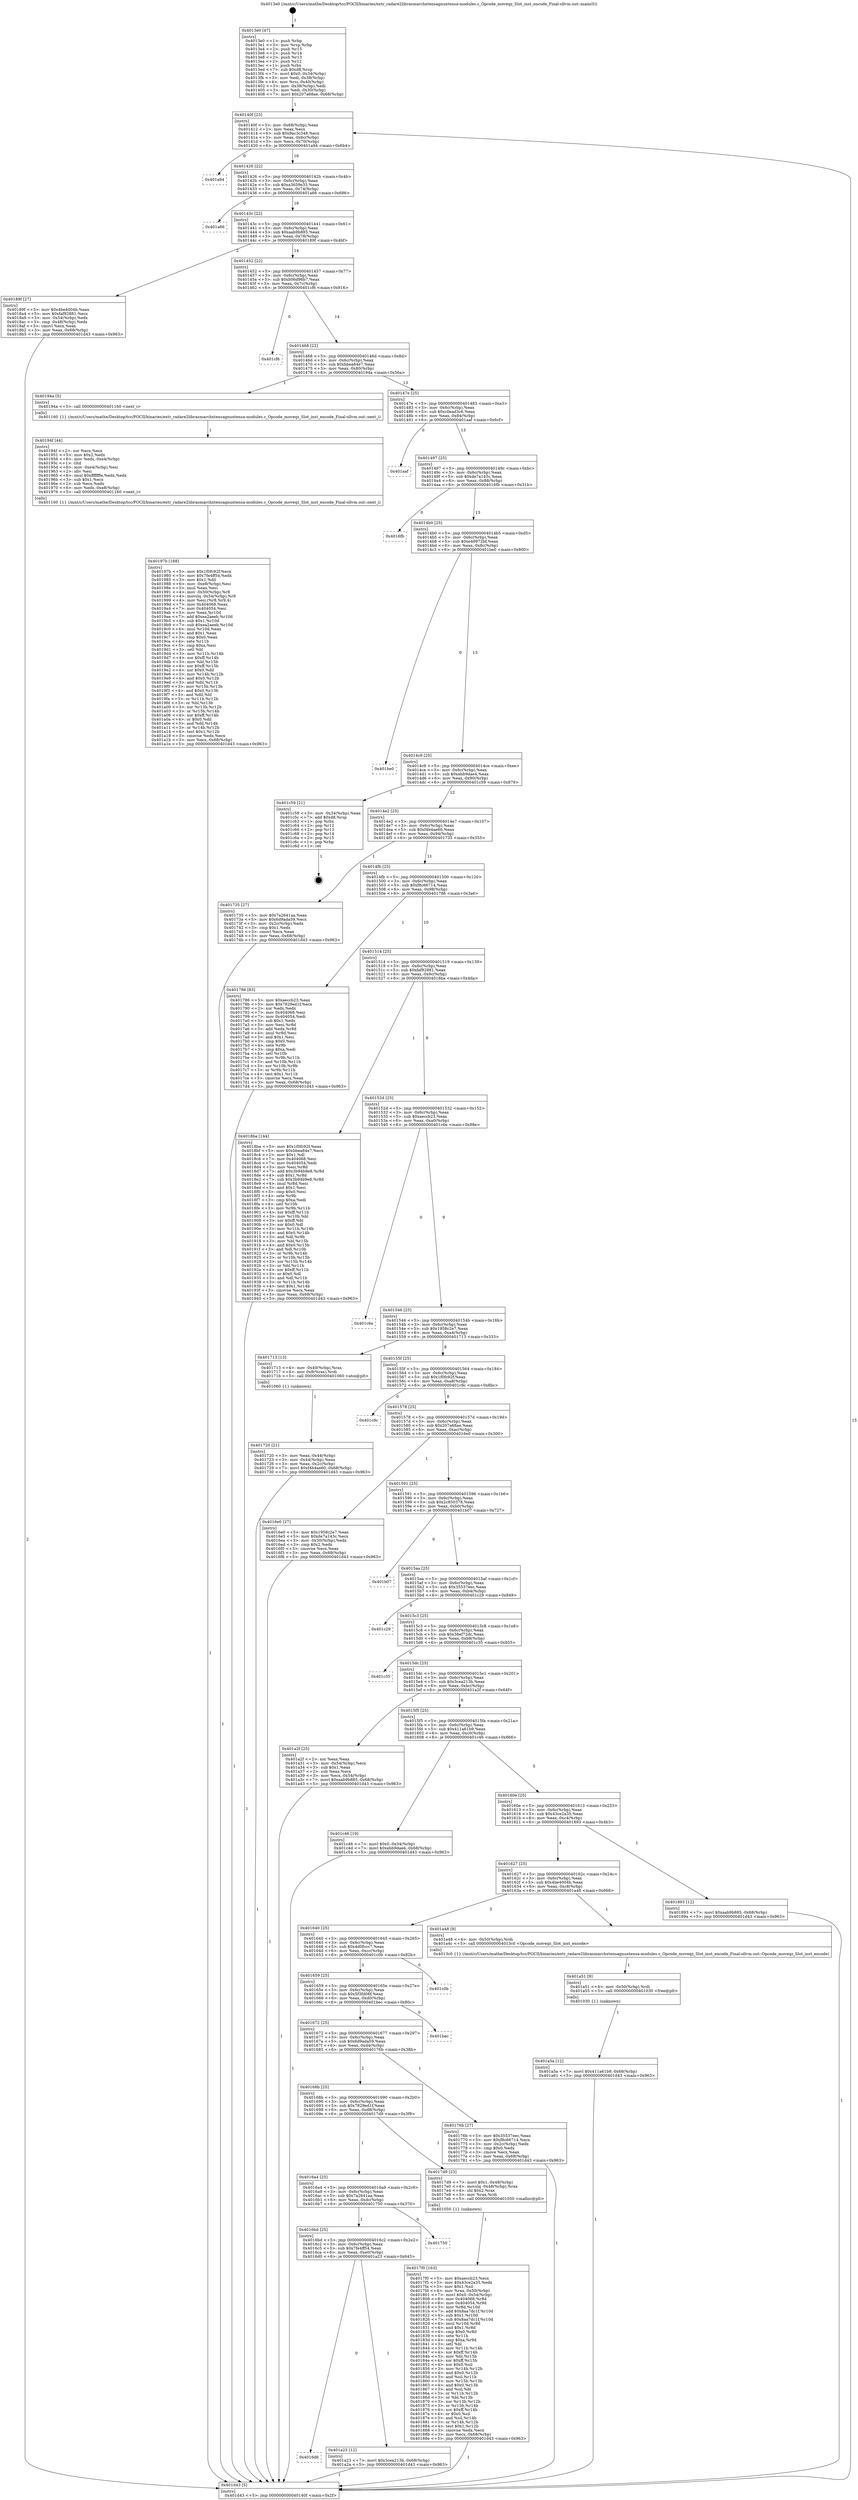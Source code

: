 digraph "0x4013e0" {
  label = "0x4013e0 (/mnt/c/Users/mathe/Desktop/tcc/POCII/binaries/extr_radare2librasmarchxtensagnuxtensa-modules.c_Opcode_moveqz_Slot_inst_encode_Final-ollvm.out::main(0))"
  labelloc = "t"
  node[shape=record]

  Entry [label="",width=0.3,height=0.3,shape=circle,fillcolor=black,style=filled]
  "0x40140f" [label="{
     0x40140f [23]\l
     | [instrs]\l
     &nbsp;&nbsp;0x40140f \<+3\>: mov -0x68(%rbp),%eax\l
     &nbsp;&nbsp;0x401412 \<+2\>: mov %eax,%ecx\l
     &nbsp;&nbsp;0x401414 \<+6\>: sub $0x9ac3c348,%ecx\l
     &nbsp;&nbsp;0x40141a \<+3\>: mov %eax,-0x6c(%rbp)\l
     &nbsp;&nbsp;0x40141d \<+3\>: mov %ecx,-0x70(%rbp)\l
     &nbsp;&nbsp;0x401420 \<+6\>: je 0000000000401a94 \<main+0x6b4\>\l
  }"]
  "0x401a94" [label="{
     0x401a94\l
  }", style=dashed]
  "0x401426" [label="{
     0x401426 [22]\l
     | [instrs]\l
     &nbsp;&nbsp;0x401426 \<+5\>: jmp 000000000040142b \<main+0x4b\>\l
     &nbsp;&nbsp;0x40142b \<+3\>: mov -0x6c(%rbp),%eax\l
     &nbsp;&nbsp;0x40142e \<+5\>: sub $0xa3659e33,%eax\l
     &nbsp;&nbsp;0x401433 \<+3\>: mov %eax,-0x74(%rbp)\l
     &nbsp;&nbsp;0x401436 \<+6\>: je 0000000000401a66 \<main+0x686\>\l
  }"]
  Exit [label="",width=0.3,height=0.3,shape=circle,fillcolor=black,style=filled,peripheries=2]
  "0x401a66" [label="{
     0x401a66\l
  }", style=dashed]
  "0x40143c" [label="{
     0x40143c [22]\l
     | [instrs]\l
     &nbsp;&nbsp;0x40143c \<+5\>: jmp 0000000000401441 \<main+0x61\>\l
     &nbsp;&nbsp;0x401441 \<+3\>: mov -0x6c(%rbp),%eax\l
     &nbsp;&nbsp;0x401444 \<+5\>: sub $0xaab9b885,%eax\l
     &nbsp;&nbsp;0x401449 \<+3\>: mov %eax,-0x78(%rbp)\l
     &nbsp;&nbsp;0x40144c \<+6\>: je 000000000040189f \<main+0x4bf\>\l
  }"]
  "0x401a5a" [label="{
     0x401a5a [12]\l
     | [instrs]\l
     &nbsp;&nbsp;0x401a5a \<+7\>: movl $0x411a61b9,-0x68(%rbp)\l
     &nbsp;&nbsp;0x401a61 \<+5\>: jmp 0000000000401d43 \<main+0x963\>\l
  }"]
  "0x40189f" [label="{
     0x40189f [27]\l
     | [instrs]\l
     &nbsp;&nbsp;0x40189f \<+5\>: mov $0x4be4004b,%eax\l
     &nbsp;&nbsp;0x4018a4 \<+5\>: mov $0xfaf92881,%ecx\l
     &nbsp;&nbsp;0x4018a9 \<+3\>: mov -0x54(%rbp),%edx\l
     &nbsp;&nbsp;0x4018ac \<+3\>: cmp -0x48(%rbp),%edx\l
     &nbsp;&nbsp;0x4018af \<+3\>: cmovl %ecx,%eax\l
     &nbsp;&nbsp;0x4018b2 \<+3\>: mov %eax,-0x68(%rbp)\l
     &nbsp;&nbsp;0x4018b5 \<+5\>: jmp 0000000000401d43 \<main+0x963\>\l
  }"]
  "0x401452" [label="{
     0x401452 [22]\l
     | [instrs]\l
     &nbsp;&nbsp;0x401452 \<+5\>: jmp 0000000000401457 \<main+0x77\>\l
     &nbsp;&nbsp;0x401457 \<+3\>: mov -0x6c(%rbp),%eax\l
     &nbsp;&nbsp;0x40145a \<+5\>: sub $0xb06d96b7,%eax\l
     &nbsp;&nbsp;0x40145f \<+3\>: mov %eax,-0x7c(%rbp)\l
     &nbsp;&nbsp;0x401462 \<+6\>: je 0000000000401cf6 \<main+0x916\>\l
  }"]
  "0x401a51" [label="{
     0x401a51 [9]\l
     | [instrs]\l
     &nbsp;&nbsp;0x401a51 \<+4\>: mov -0x50(%rbp),%rdi\l
     &nbsp;&nbsp;0x401a55 \<+5\>: call 0000000000401030 \<free@plt\>\l
     | [calls]\l
     &nbsp;&nbsp;0x401030 \{1\} (unknown)\l
  }"]
  "0x401cf6" [label="{
     0x401cf6\l
  }", style=dashed]
  "0x401468" [label="{
     0x401468 [22]\l
     | [instrs]\l
     &nbsp;&nbsp;0x401468 \<+5\>: jmp 000000000040146d \<main+0x8d\>\l
     &nbsp;&nbsp;0x40146d \<+3\>: mov -0x6c(%rbp),%eax\l
     &nbsp;&nbsp;0x401470 \<+5\>: sub $0xbbea84e7,%eax\l
     &nbsp;&nbsp;0x401475 \<+3\>: mov %eax,-0x80(%rbp)\l
     &nbsp;&nbsp;0x401478 \<+6\>: je 000000000040194a \<main+0x56a\>\l
  }"]
  "0x4016d6" [label="{
     0x4016d6\l
  }", style=dashed]
  "0x40194a" [label="{
     0x40194a [5]\l
     | [instrs]\l
     &nbsp;&nbsp;0x40194a \<+5\>: call 0000000000401160 \<next_i\>\l
     | [calls]\l
     &nbsp;&nbsp;0x401160 \{1\} (/mnt/c/Users/mathe/Desktop/tcc/POCII/binaries/extr_radare2librasmarchxtensagnuxtensa-modules.c_Opcode_moveqz_Slot_inst_encode_Final-ollvm.out::next_i)\l
  }"]
  "0x40147e" [label="{
     0x40147e [25]\l
     | [instrs]\l
     &nbsp;&nbsp;0x40147e \<+5\>: jmp 0000000000401483 \<main+0xa3\>\l
     &nbsp;&nbsp;0x401483 \<+3\>: mov -0x6c(%rbp),%eax\l
     &nbsp;&nbsp;0x401486 \<+5\>: sub $0xc0ead3c6,%eax\l
     &nbsp;&nbsp;0x40148b \<+6\>: mov %eax,-0x84(%rbp)\l
     &nbsp;&nbsp;0x401491 \<+6\>: je 0000000000401aaf \<main+0x6cf\>\l
  }"]
  "0x401a23" [label="{
     0x401a23 [12]\l
     | [instrs]\l
     &nbsp;&nbsp;0x401a23 \<+7\>: movl $0x3cea213b,-0x68(%rbp)\l
     &nbsp;&nbsp;0x401a2a \<+5\>: jmp 0000000000401d43 \<main+0x963\>\l
  }"]
  "0x401aaf" [label="{
     0x401aaf\l
  }", style=dashed]
  "0x401497" [label="{
     0x401497 [25]\l
     | [instrs]\l
     &nbsp;&nbsp;0x401497 \<+5\>: jmp 000000000040149c \<main+0xbc\>\l
     &nbsp;&nbsp;0x40149c \<+3\>: mov -0x6c(%rbp),%eax\l
     &nbsp;&nbsp;0x40149f \<+5\>: sub $0xde7a143c,%eax\l
     &nbsp;&nbsp;0x4014a4 \<+6\>: mov %eax,-0x88(%rbp)\l
     &nbsp;&nbsp;0x4014aa \<+6\>: je 00000000004016fb \<main+0x31b\>\l
  }"]
  "0x4016bd" [label="{
     0x4016bd [25]\l
     | [instrs]\l
     &nbsp;&nbsp;0x4016bd \<+5\>: jmp 00000000004016c2 \<main+0x2e2\>\l
     &nbsp;&nbsp;0x4016c2 \<+3\>: mov -0x6c(%rbp),%eax\l
     &nbsp;&nbsp;0x4016c5 \<+5\>: sub $0x7fe4ff54,%eax\l
     &nbsp;&nbsp;0x4016ca \<+6\>: mov %eax,-0xe0(%rbp)\l
     &nbsp;&nbsp;0x4016d0 \<+6\>: je 0000000000401a23 \<main+0x643\>\l
  }"]
  "0x4016fb" [label="{
     0x4016fb\l
  }", style=dashed]
  "0x4014b0" [label="{
     0x4014b0 [25]\l
     | [instrs]\l
     &nbsp;&nbsp;0x4014b0 \<+5\>: jmp 00000000004014b5 \<main+0xd5\>\l
     &nbsp;&nbsp;0x4014b5 \<+3\>: mov -0x6c(%rbp),%eax\l
     &nbsp;&nbsp;0x4014b8 \<+5\>: sub $0xe46972bf,%eax\l
     &nbsp;&nbsp;0x4014bd \<+6\>: mov %eax,-0x8c(%rbp)\l
     &nbsp;&nbsp;0x4014c3 \<+6\>: je 0000000000401be0 \<main+0x800\>\l
  }"]
  "0x401750" [label="{
     0x401750\l
  }", style=dashed]
  "0x401be0" [label="{
     0x401be0\l
  }", style=dashed]
  "0x4014c9" [label="{
     0x4014c9 [25]\l
     | [instrs]\l
     &nbsp;&nbsp;0x4014c9 \<+5\>: jmp 00000000004014ce \<main+0xee\>\l
     &nbsp;&nbsp;0x4014ce \<+3\>: mov -0x6c(%rbp),%eax\l
     &nbsp;&nbsp;0x4014d1 \<+5\>: sub $0xebb9dae4,%eax\l
     &nbsp;&nbsp;0x4014d6 \<+6\>: mov %eax,-0x90(%rbp)\l
     &nbsp;&nbsp;0x4014dc \<+6\>: je 0000000000401c59 \<main+0x879\>\l
  }"]
  "0x40197b" [label="{
     0x40197b [168]\l
     | [instrs]\l
     &nbsp;&nbsp;0x40197b \<+5\>: mov $0x1f0fc92f,%ecx\l
     &nbsp;&nbsp;0x401980 \<+5\>: mov $0x7fe4ff54,%edx\l
     &nbsp;&nbsp;0x401985 \<+3\>: mov $0x1,%dil\l
     &nbsp;&nbsp;0x401988 \<+6\>: mov -0xe8(%rbp),%esi\l
     &nbsp;&nbsp;0x40198e \<+3\>: imul %eax,%esi\l
     &nbsp;&nbsp;0x401991 \<+4\>: mov -0x50(%rbp),%r8\l
     &nbsp;&nbsp;0x401995 \<+4\>: movslq -0x54(%rbp),%r9\l
     &nbsp;&nbsp;0x401999 \<+4\>: mov %esi,(%r8,%r9,4)\l
     &nbsp;&nbsp;0x40199d \<+7\>: mov 0x404068,%eax\l
     &nbsp;&nbsp;0x4019a4 \<+7\>: mov 0x404054,%esi\l
     &nbsp;&nbsp;0x4019ab \<+3\>: mov %eax,%r10d\l
     &nbsp;&nbsp;0x4019ae \<+7\>: add $0xea2aeeb,%r10d\l
     &nbsp;&nbsp;0x4019b5 \<+4\>: sub $0x1,%r10d\l
     &nbsp;&nbsp;0x4019b9 \<+7\>: sub $0xea2aeeb,%r10d\l
     &nbsp;&nbsp;0x4019c0 \<+4\>: imul %r10d,%eax\l
     &nbsp;&nbsp;0x4019c4 \<+3\>: and $0x1,%eax\l
     &nbsp;&nbsp;0x4019c7 \<+3\>: cmp $0x0,%eax\l
     &nbsp;&nbsp;0x4019ca \<+4\>: sete %r11b\l
     &nbsp;&nbsp;0x4019ce \<+3\>: cmp $0xa,%esi\l
     &nbsp;&nbsp;0x4019d1 \<+3\>: setl %bl\l
     &nbsp;&nbsp;0x4019d4 \<+3\>: mov %r11b,%r14b\l
     &nbsp;&nbsp;0x4019d7 \<+4\>: xor $0xff,%r14b\l
     &nbsp;&nbsp;0x4019db \<+3\>: mov %bl,%r15b\l
     &nbsp;&nbsp;0x4019de \<+4\>: xor $0xff,%r15b\l
     &nbsp;&nbsp;0x4019e2 \<+4\>: xor $0x0,%dil\l
     &nbsp;&nbsp;0x4019e6 \<+3\>: mov %r14b,%r12b\l
     &nbsp;&nbsp;0x4019e9 \<+4\>: and $0x0,%r12b\l
     &nbsp;&nbsp;0x4019ed \<+3\>: and %dil,%r11b\l
     &nbsp;&nbsp;0x4019f0 \<+3\>: mov %r15b,%r13b\l
     &nbsp;&nbsp;0x4019f3 \<+4\>: and $0x0,%r13b\l
     &nbsp;&nbsp;0x4019f7 \<+3\>: and %dil,%bl\l
     &nbsp;&nbsp;0x4019fa \<+3\>: or %r11b,%r12b\l
     &nbsp;&nbsp;0x4019fd \<+3\>: or %bl,%r13b\l
     &nbsp;&nbsp;0x401a00 \<+3\>: xor %r13b,%r12b\l
     &nbsp;&nbsp;0x401a03 \<+3\>: or %r15b,%r14b\l
     &nbsp;&nbsp;0x401a06 \<+4\>: xor $0xff,%r14b\l
     &nbsp;&nbsp;0x401a0a \<+4\>: or $0x0,%dil\l
     &nbsp;&nbsp;0x401a0e \<+3\>: and %dil,%r14b\l
     &nbsp;&nbsp;0x401a11 \<+3\>: or %r14b,%r12b\l
     &nbsp;&nbsp;0x401a14 \<+4\>: test $0x1,%r12b\l
     &nbsp;&nbsp;0x401a18 \<+3\>: cmovne %edx,%ecx\l
     &nbsp;&nbsp;0x401a1b \<+3\>: mov %ecx,-0x68(%rbp)\l
     &nbsp;&nbsp;0x401a1e \<+5\>: jmp 0000000000401d43 \<main+0x963\>\l
  }"]
  "0x401c59" [label="{
     0x401c59 [21]\l
     | [instrs]\l
     &nbsp;&nbsp;0x401c59 \<+3\>: mov -0x34(%rbp),%eax\l
     &nbsp;&nbsp;0x401c5c \<+7\>: add $0xd8,%rsp\l
     &nbsp;&nbsp;0x401c63 \<+1\>: pop %rbx\l
     &nbsp;&nbsp;0x401c64 \<+2\>: pop %r12\l
     &nbsp;&nbsp;0x401c66 \<+2\>: pop %r13\l
     &nbsp;&nbsp;0x401c68 \<+2\>: pop %r14\l
     &nbsp;&nbsp;0x401c6a \<+2\>: pop %r15\l
     &nbsp;&nbsp;0x401c6c \<+1\>: pop %rbp\l
     &nbsp;&nbsp;0x401c6d \<+1\>: ret\l
  }"]
  "0x4014e2" [label="{
     0x4014e2 [25]\l
     | [instrs]\l
     &nbsp;&nbsp;0x4014e2 \<+5\>: jmp 00000000004014e7 \<main+0x107\>\l
     &nbsp;&nbsp;0x4014e7 \<+3\>: mov -0x6c(%rbp),%eax\l
     &nbsp;&nbsp;0x4014ea \<+5\>: sub $0xf4b4ae60,%eax\l
     &nbsp;&nbsp;0x4014ef \<+6\>: mov %eax,-0x94(%rbp)\l
     &nbsp;&nbsp;0x4014f5 \<+6\>: je 0000000000401735 \<main+0x355\>\l
  }"]
  "0x40194f" [label="{
     0x40194f [44]\l
     | [instrs]\l
     &nbsp;&nbsp;0x40194f \<+2\>: xor %ecx,%ecx\l
     &nbsp;&nbsp;0x401951 \<+5\>: mov $0x2,%edx\l
     &nbsp;&nbsp;0x401956 \<+6\>: mov %edx,-0xe4(%rbp)\l
     &nbsp;&nbsp;0x40195c \<+1\>: cltd\l
     &nbsp;&nbsp;0x40195d \<+6\>: mov -0xe4(%rbp),%esi\l
     &nbsp;&nbsp;0x401963 \<+2\>: idiv %esi\l
     &nbsp;&nbsp;0x401965 \<+6\>: imul $0xfffffffe,%edx,%edx\l
     &nbsp;&nbsp;0x40196b \<+3\>: sub $0x1,%ecx\l
     &nbsp;&nbsp;0x40196e \<+2\>: sub %ecx,%edx\l
     &nbsp;&nbsp;0x401970 \<+6\>: mov %edx,-0xe8(%rbp)\l
     &nbsp;&nbsp;0x401976 \<+5\>: call 0000000000401160 \<next_i\>\l
     | [calls]\l
     &nbsp;&nbsp;0x401160 \{1\} (/mnt/c/Users/mathe/Desktop/tcc/POCII/binaries/extr_radare2librasmarchxtensagnuxtensa-modules.c_Opcode_moveqz_Slot_inst_encode_Final-ollvm.out::next_i)\l
  }"]
  "0x401735" [label="{
     0x401735 [27]\l
     | [instrs]\l
     &nbsp;&nbsp;0x401735 \<+5\>: mov $0x7a2641aa,%eax\l
     &nbsp;&nbsp;0x40173a \<+5\>: mov $0x6d9ada59,%ecx\l
     &nbsp;&nbsp;0x40173f \<+3\>: mov -0x2c(%rbp),%edx\l
     &nbsp;&nbsp;0x401742 \<+3\>: cmp $0x1,%edx\l
     &nbsp;&nbsp;0x401745 \<+3\>: cmovl %ecx,%eax\l
     &nbsp;&nbsp;0x401748 \<+3\>: mov %eax,-0x68(%rbp)\l
     &nbsp;&nbsp;0x40174b \<+5\>: jmp 0000000000401d43 \<main+0x963\>\l
  }"]
  "0x4014fb" [label="{
     0x4014fb [25]\l
     | [instrs]\l
     &nbsp;&nbsp;0x4014fb \<+5\>: jmp 0000000000401500 \<main+0x120\>\l
     &nbsp;&nbsp;0x401500 \<+3\>: mov -0x6c(%rbp),%eax\l
     &nbsp;&nbsp;0x401503 \<+5\>: sub $0xf8c66714,%eax\l
     &nbsp;&nbsp;0x401508 \<+6\>: mov %eax,-0x98(%rbp)\l
     &nbsp;&nbsp;0x40150e \<+6\>: je 0000000000401786 \<main+0x3a6\>\l
  }"]
  "0x4017f0" [label="{
     0x4017f0 [163]\l
     | [instrs]\l
     &nbsp;&nbsp;0x4017f0 \<+5\>: mov $0xaeccb23,%ecx\l
     &nbsp;&nbsp;0x4017f5 \<+5\>: mov $0x43ce2a35,%edx\l
     &nbsp;&nbsp;0x4017fa \<+3\>: mov $0x1,%sil\l
     &nbsp;&nbsp;0x4017fd \<+4\>: mov %rax,-0x50(%rbp)\l
     &nbsp;&nbsp;0x401801 \<+7\>: movl $0x0,-0x54(%rbp)\l
     &nbsp;&nbsp;0x401808 \<+8\>: mov 0x404068,%r8d\l
     &nbsp;&nbsp;0x401810 \<+8\>: mov 0x404054,%r9d\l
     &nbsp;&nbsp;0x401818 \<+3\>: mov %r8d,%r10d\l
     &nbsp;&nbsp;0x40181b \<+7\>: add $0x8aa7dc1f,%r10d\l
     &nbsp;&nbsp;0x401822 \<+4\>: sub $0x1,%r10d\l
     &nbsp;&nbsp;0x401826 \<+7\>: sub $0x8aa7dc1f,%r10d\l
     &nbsp;&nbsp;0x40182d \<+4\>: imul %r10d,%r8d\l
     &nbsp;&nbsp;0x401831 \<+4\>: and $0x1,%r8d\l
     &nbsp;&nbsp;0x401835 \<+4\>: cmp $0x0,%r8d\l
     &nbsp;&nbsp;0x401839 \<+4\>: sete %r11b\l
     &nbsp;&nbsp;0x40183d \<+4\>: cmp $0xa,%r9d\l
     &nbsp;&nbsp;0x401841 \<+3\>: setl %bl\l
     &nbsp;&nbsp;0x401844 \<+3\>: mov %r11b,%r14b\l
     &nbsp;&nbsp;0x401847 \<+4\>: xor $0xff,%r14b\l
     &nbsp;&nbsp;0x40184b \<+3\>: mov %bl,%r15b\l
     &nbsp;&nbsp;0x40184e \<+4\>: xor $0xff,%r15b\l
     &nbsp;&nbsp;0x401852 \<+4\>: xor $0x0,%sil\l
     &nbsp;&nbsp;0x401856 \<+3\>: mov %r14b,%r12b\l
     &nbsp;&nbsp;0x401859 \<+4\>: and $0x0,%r12b\l
     &nbsp;&nbsp;0x40185d \<+3\>: and %sil,%r11b\l
     &nbsp;&nbsp;0x401860 \<+3\>: mov %r15b,%r13b\l
     &nbsp;&nbsp;0x401863 \<+4\>: and $0x0,%r13b\l
     &nbsp;&nbsp;0x401867 \<+3\>: and %sil,%bl\l
     &nbsp;&nbsp;0x40186a \<+3\>: or %r11b,%r12b\l
     &nbsp;&nbsp;0x40186d \<+3\>: or %bl,%r13b\l
     &nbsp;&nbsp;0x401870 \<+3\>: xor %r13b,%r12b\l
     &nbsp;&nbsp;0x401873 \<+3\>: or %r15b,%r14b\l
     &nbsp;&nbsp;0x401876 \<+4\>: xor $0xff,%r14b\l
     &nbsp;&nbsp;0x40187a \<+4\>: or $0x0,%sil\l
     &nbsp;&nbsp;0x40187e \<+3\>: and %sil,%r14b\l
     &nbsp;&nbsp;0x401881 \<+3\>: or %r14b,%r12b\l
     &nbsp;&nbsp;0x401884 \<+4\>: test $0x1,%r12b\l
     &nbsp;&nbsp;0x401888 \<+3\>: cmovne %edx,%ecx\l
     &nbsp;&nbsp;0x40188b \<+3\>: mov %ecx,-0x68(%rbp)\l
     &nbsp;&nbsp;0x40188e \<+5\>: jmp 0000000000401d43 \<main+0x963\>\l
  }"]
  "0x401786" [label="{
     0x401786 [83]\l
     | [instrs]\l
     &nbsp;&nbsp;0x401786 \<+5\>: mov $0xaeccb23,%eax\l
     &nbsp;&nbsp;0x40178b \<+5\>: mov $0x7829ed1f,%ecx\l
     &nbsp;&nbsp;0x401790 \<+2\>: xor %edx,%edx\l
     &nbsp;&nbsp;0x401792 \<+7\>: mov 0x404068,%esi\l
     &nbsp;&nbsp;0x401799 \<+7\>: mov 0x404054,%edi\l
     &nbsp;&nbsp;0x4017a0 \<+3\>: sub $0x1,%edx\l
     &nbsp;&nbsp;0x4017a3 \<+3\>: mov %esi,%r8d\l
     &nbsp;&nbsp;0x4017a6 \<+3\>: add %edx,%r8d\l
     &nbsp;&nbsp;0x4017a9 \<+4\>: imul %r8d,%esi\l
     &nbsp;&nbsp;0x4017ad \<+3\>: and $0x1,%esi\l
     &nbsp;&nbsp;0x4017b0 \<+3\>: cmp $0x0,%esi\l
     &nbsp;&nbsp;0x4017b3 \<+4\>: sete %r9b\l
     &nbsp;&nbsp;0x4017b7 \<+3\>: cmp $0xa,%edi\l
     &nbsp;&nbsp;0x4017ba \<+4\>: setl %r10b\l
     &nbsp;&nbsp;0x4017be \<+3\>: mov %r9b,%r11b\l
     &nbsp;&nbsp;0x4017c1 \<+3\>: and %r10b,%r11b\l
     &nbsp;&nbsp;0x4017c4 \<+3\>: xor %r10b,%r9b\l
     &nbsp;&nbsp;0x4017c7 \<+3\>: or %r9b,%r11b\l
     &nbsp;&nbsp;0x4017ca \<+4\>: test $0x1,%r11b\l
     &nbsp;&nbsp;0x4017ce \<+3\>: cmovne %ecx,%eax\l
     &nbsp;&nbsp;0x4017d1 \<+3\>: mov %eax,-0x68(%rbp)\l
     &nbsp;&nbsp;0x4017d4 \<+5\>: jmp 0000000000401d43 \<main+0x963\>\l
  }"]
  "0x401514" [label="{
     0x401514 [25]\l
     | [instrs]\l
     &nbsp;&nbsp;0x401514 \<+5\>: jmp 0000000000401519 \<main+0x139\>\l
     &nbsp;&nbsp;0x401519 \<+3\>: mov -0x6c(%rbp),%eax\l
     &nbsp;&nbsp;0x40151c \<+5\>: sub $0xfaf92881,%eax\l
     &nbsp;&nbsp;0x401521 \<+6\>: mov %eax,-0x9c(%rbp)\l
     &nbsp;&nbsp;0x401527 \<+6\>: je 00000000004018ba \<main+0x4da\>\l
  }"]
  "0x4016a4" [label="{
     0x4016a4 [25]\l
     | [instrs]\l
     &nbsp;&nbsp;0x4016a4 \<+5\>: jmp 00000000004016a9 \<main+0x2c9\>\l
     &nbsp;&nbsp;0x4016a9 \<+3\>: mov -0x6c(%rbp),%eax\l
     &nbsp;&nbsp;0x4016ac \<+5\>: sub $0x7a2641aa,%eax\l
     &nbsp;&nbsp;0x4016b1 \<+6\>: mov %eax,-0xdc(%rbp)\l
     &nbsp;&nbsp;0x4016b7 \<+6\>: je 0000000000401750 \<main+0x370\>\l
  }"]
  "0x4018ba" [label="{
     0x4018ba [144]\l
     | [instrs]\l
     &nbsp;&nbsp;0x4018ba \<+5\>: mov $0x1f0fc92f,%eax\l
     &nbsp;&nbsp;0x4018bf \<+5\>: mov $0xbbea84e7,%ecx\l
     &nbsp;&nbsp;0x4018c4 \<+2\>: mov $0x1,%dl\l
     &nbsp;&nbsp;0x4018c6 \<+7\>: mov 0x404068,%esi\l
     &nbsp;&nbsp;0x4018cd \<+7\>: mov 0x404054,%edi\l
     &nbsp;&nbsp;0x4018d4 \<+3\>: mov %esi,%r8d\l
     &nbsp;&nbsp;0x4018d7 \<+7\>: add $0x3b94b9e8,%r8d\l
     &nbsp;&nbsp;0x4018de \<+4\>: sub $0x1,%r8d\l
     &nbsp;&nbsp;0x4018e2 \<+7\>: sub $0x3b94b9e8,%r8d\l
     &nbsp;&nbsp;0x4018e9 \<+4\>: imul %r8d,%esi\l
     &nbsp;&nbsp;0x4018ed \<+3\>: and $0x1,%esi\l
     &nbsp;&nbsp;0x4018f0 \<+3\>: cmp $0x0,%esi\l
     &nbsp;&nbsp;0x4018f3 \<+4\>: sete %r9b\l
     &nbsp;&nbsp;0x4018f7 \<+3\>: cmp $0xa,%edi\l
     &nbsp;&nbsp;0x4018fa \<+4\>: setl %r10b\l
     &nbsp;&nbsp;0x4018fe \<+3\>: mov %r9b,%r11b\l
     &nbsp;&nbsp;0x401901 \<+4\>: xor $0xff,%r11b\l
     &nbsp;&nbsp;0x401905 \<+3\>: mov %r10b,%bl\l
     &nbsp;&nbsp;0x401908 \<+3\>: xor $0xff,%bl\l
     &nbsp;&nbsp;0x40190b \<+3\>: xor $0x0,%dl\l
     &nbsp;&nbsp;0x40190e \<+3\>: mov %r11b,%r14b\l
     &nbsp;&nbsp;0x401911 \<+4\>: and $0x0,%r14b\l
     &nbsp;&nbsp;0x401915 \<+3\>: and %dl,%r9b\l
     &nbsp;&nbsp;0x401918 \<+3\>: mov %bl,%r15b\l
     &nbsp;&nbsp;0x40191b \<+4\>: and $0x0,%r15b\l
     &nbsp;&nbsp;0x40191f \<+3\>: and %dl,%r10b\l
     &nbsp;&nbsp;0x401922 \<+3\>: or %r9b,%r14b\l
     &nbsp;&nbsp;0x401925 \<+3\>: or %r10b,%r15b\l
     &nbsp;&nbsp;0x401928 \<+3\>: xor %r15b,%r14b\l
     &nbsp;&nbsp;0x40192b \<+3\>: or %bl,%r11b\l
     &nbsp;&nbsp;0x40192e \<+4\>: xor $0xff,%r11b\l
     &nbsp;&nbsp;0x401932 \<+3\>: or $0x0,%dl\l
     &nbsp;&nbsp;0x401935 \<+3\>: and %dl,%r11b\l
     &nbsp;&nbsp;0x401938 \<+3\>: or %r11b,%r14b\l
     &nbsp;&nbsp;0x40193b \<+4\>: test $0x1,%r14b\l
     &nbsp;&nbsp;0x40193f \<+3\>: cmovne %ecx,%eax\l
     &nbsp;&nbsp;0x401942 \<+3\>: mov %eax,-0x68(%rbp)\l
     &nbsp;&nbsp;0x401945 \<+5\>: jmp 0000000000401d43 \<main+0x963\>\l
  }"]
  "0x40152d" [label="{
     0x40152d [25]\l
     | [instrs]\l
     &nbsp;&nbsp;0x40152d \<+5\>: jmp 0000000000401532 \<main+0x152\>\l
     &nbsp;&nbsp;0x401532 \<+3\>: mov -0x6c(%rbp),%eax\l
     &nbsp;&nbsp;0x401535 \<+5\>: sub $0xaeccb23,%eax\l
     &nbsp;&nbsp;0x40153a \<+6\>: mov %eax,-0xa0(%rbp)\l
     &nbsp;&nbsp;0x401540 \<+6\>: je 0000000000401c6e \<main+0x88e\>\l
  }"]
  "0x4017d9" [label="{
     0x4017d9 [23]\l
     | [instrs]\l
     &nbsp;&nbsp;0x4017d9 \<+7\>: movl $0x1,-0x48(%rbp)\l
     &nbsp;&nbsp;0x4017e0 \<+4\>: movslq -0x48(%rbp),%rax\l
     &nbsp;&nbsp;0x4017e4 \<+4\>: shl $0x2,%rax\l
     &nbsp;&nbsp;0x4017e8 \<+3\>: mov %rax,%rdi\l
     &nbsp;&nbsp;0x4017eb \<+5\>: call 0000000000401050 \<malloc@plt\>\l
     | [calls]\l
     &nbsp;&nbsp;0x401050 \{1\} (unknown)\l
  }"]
  "0x401c6e" [label="{
     0x401c6e\l
  }", style=dashed]
  "0x401546" [label="{
     0x401546 [25]\l
     | [instrs]\l
     &nbsp;&nbsp;0x401546 \<+5\>: jmp 000000000040154b \<main+0x16b\>\l
     &nbsp;&nbsp;0x40154b \<+3\>: mov -0x6c(%rbp),%eax\l
     &nbsp;&nbsp;0x40154e \<+5\>: sub $0x1958c2e7,%eax\l
     &nbsp;&nbsp;0x401553 \<+6\>: mov %eax,-0xa4(%rbp)\l
     &nbsp;&nbsp;0x401559 \<+6\>: je 0000000000401713 \<main+0x333\>\l
  }"]
  "0x40168b" [label="{
     0x40168b [25]\l
     | [instrs]\l
     &nbsp;&nbsp;0x40168b \<+5\>: jmp 0000000000401690 \<main+0x2b0\>\l
     &nbsp;&nbsp;0x401690 \<+3\>: mov -0x6c(%rbp),%eax\l
     &nbsp;&nbsp;0x401693 \<+5\>: sub $0x7829ed1f,%eax\l
     &nbsp;&nbsp;0x401698 \<+6\>: mov %eax,-0xd8(%rbp)\l
     &nbsp;&nbsp;0x40169e \<+6\>: je 00000000004017d9 \<main+0x3f9\>\l
  }"]
  "0x401713" [label="{
     0x401713 [13]\l
     | [instrs]\l
     &nbsp;&nbsp;0x401713 \<+4\>: mov -0x40(%rbp),%rax\l
     &nbsp;&nbsp;0x401717 \<+4\>: mov 0x8(%rax),%rdi\l
     &nbsp;&nbsp;0x40171b \<+5\>: call 0000000000401060 \<atoi@plt\>\l
     | [calls]\l
     &nbsp;&nbsp;0x401060 \{1\} (unknown)\l
  }"]
  "0x40155f" [label="{
     0x40155f [25]\l
     | [instrs]\l
     &nbsp;&nbsp;0x40155f \<+5\>: jmp 0000000000401564 \<main+0x184\>\l
     &nbsp;&nbsp;0x401564 \<+3\>: mov -0x6c(%rbp),%eax\l
     &nbsp;&nbsp;0x401567 \<+5\>: sub $0x1f0fc92f,%eax\l
     &nbsp;&nbsp;0x40156c \<+6\>: mov %eax,-0xa8(%rbp)\l
     &nbsp;&nbsp;0x401572 \<+6\>: je 0000000000401c9c \<main+0x8bc\>\l
  }"]
  "0x40176b" [label="{
     0x40176b [27]\l
     | [instrs]\l
     &nbsp;&nbsp;0x40176b \<+5\>: mov $0x35537eec,%eax\l
     &nbsp;&nbsp;0x401770 \<+5\>: mov $0xf8c66714,%ecx\l
     &nbsp;&nbsp;0x401775 \<+3\>: mov -0x2c(%rbp),%edx\l
     &nbsp;&nbsp;0x401778 \<+3\>: cmp $0x0,%edx\l
     &nbsp;&nbsp;0x40177b \<+3\>: cmove %ecx,%eax\l
     &nbsp;&nbsp;0x40177e \<+3\>: mov %eax,-0x68(%rbp)\l
     &nbsp;&nbsp;0x401781 \<+5\>: jmp 0000000000401d43 \<main+0x963\>\l
  }"]
  "0x401c9c" [label="{
     0x401c9c\l
  }", style=dashed]
  "0x401578" [label="{
     0x401578 [25]\l
     | [instrs]\l
     &nbsp;&nbsp;0x401578 \<+5\>: jmp 000000000040157d \<main+0x19d\>\l
     &nbsp;&nbsp;0x40157d \<+3\>: mov -0x6c(%rbp),%eax\l
     &nbsp;&nbsp;0x401580 \<+5\>: sub $0x207a68ae,%eax\l
     &nbsp;&nbsp;0x401585 \<+6\>: mov %eax,-0xac(%rbp)\l
     &nbsp;&nbsp;0x40158b \<+6\>: je 00000000004016e0 \<main+0x300\>\l
  }"]
  "0x401672" [label="{
     0x401672 [25]\l
     | [instrs]\l
     &nbsp;&nbsp;0x401672 \<+5\>: jmp 0000000000401677 \<main+0x297\>\l
     &nbsp;&nbsp;0x401677 \<+3\>: mov -0x6c(%rbp),%eax\l
     &nbsp;&nbsp;0x40167a \<+5\>: sub $0x6d9ada59,%eax\l
     &nbsp;&nbsp;0x40167f \<+6\>: mov %eax,-0xd4(%rbp)\l
     &nbsp;&nbsp;0x401685 \<+6\>: je 000000000040176b \<main+0x38b\>\l
  }"]
  "0x4016e0" [label="{
     0x4016e0 [27]\l
     | [instrs]\l
     &nbsp;&nbsp;0x4016e0 \<+5\>: mov $0x1958c2e7,%eax\l
     &nbsp;&nbsp;0x4016e5 \<+5\>: mov $0xde7a143c,%ecx\l
     &nbsp;&nbsp;0x4016ea \<+3\>: mov -0x30(%rbp),%edx\l
     &nbsp;&nbsp;0x4016ed \<+3\>: cmp $0x2,%edx\l
     &nbsp;&nbsp;0x4016f0 \<+3\>: cmovne %ecx,%eax\l
     &nbsp;&nbsp;0x4016f3 \<+3\>: mov %eax,-0x68(%rbp)\l
     &nbsp;&nbsp;0x4016f6 \<+5\>: jmp 0000000000401d43 \<main+0x963\>\l
  }"]
  "0x401591" [label="{
     0x401591 [25]\l
     | [instrs]\l
     &nbsp;&nbsp;0x401591 \<+5\>: jmp 0000000000401596 \<main+0x1b6\>\l
     &nbsp;&nbsp;0x401596 \<+3\>: mov -0x6c(%rbp),%eax\l
     &nbsp;&nbsp;0x401599 \<+5\>: sub $0x2c850378,%eax\l
     &nbsp;&nbsp;0x40159e \<+6\>: mov %eax,-0xb0(%rbp)\l
     &nbsp;&nbsp;0x4015a4 \<+6\>: je 0000000000401b07 \<main+0x727\>\l
  }"]
  "0x401d43" [label="{
     0x401d43 [5]\l
     | [instrs]\l
     &nbsp;&nbsp;0x401d43 \<+5\>: jmp 000000000040140f \<main+0x2f\>\l
  }"]
  "0x4013e0" [label="{
     0x4013e0 [47]\l
     | [instrs]\l
     &nbsp;&nbsp;0x4013e0 \<+1\>: push %rbp\l
     &nbsp;&nbsp;0x4013e1 \<+3\>: mov %rsp,%rbp\l
     &nbsp;&nbsp;0x4013e4 \<+2\>: push %r15\l
     &nbsp;&nbsp;0x4013e6 \<+2\>: push %r14\l
     &nbsp;&nbsp;0x4013e8 \<+2\>: push %r13\l
     &nbsp;&nbsp;0x4013ea \<+2\>: push %r12\l
     &nbsp;&nbsp;0x4013ec \<+1\>: push %rbx\l
     &nbsp;&nbsp;0x4013ed \<+7\>: sub $0xd8,%rsp\l
     &nbsp;&nbsp;0x4013f4 \<+7\>: movl $0x0,-0x34(%rbp)\l
     &nbsp;&nbsp;0x4013fb \<+3\>: mov %edi,-0x38(%rbp)\l
     &nbsp;&nbsp;0x4013fe \<+4\>: mov %rsi,-0x40(%rbp)\l
     &nbsp;&nbsp;0x401402 \<+3\>: mov -0x38(%rbp),%edi\l
     &nbsp;&nbsp;0x401405 \<+3\>: mov %edi,-0x30(%rbp)\l
     &nbsp;&nbsp;0x401408 \<+7\>: movl $0x207a68ae,-0x68(%rbp)\l
  }"]
  "0x401720" [label="{
     0x401720 [21]\l
     | [instrs]\l
     &nbsp;&nbsp;0x401720 \<+3\>: mov %eax,-0x44(%rbp)\l
     &nbsp;&nbsp;0x401723 \<+3\>: mov -0x44(%rbp),%eax\l
     &nbsp;&nbsp;0x401726 \<+3\>: mov %eax,-0x2c(%rbp)\l
     &nbsp;&nbsp;0x401729 \<+7\>: movl $0xf4b4ae60,-0x68(%rbp)\l
     &nbsp;&nbsp;0x401730 \<+5\>: jmp 0000000000401d43 \<main+0x963\>\l
  }"]
  "0x401bec" [label="{
     0x401bec\l
  }", style=dashed]
  "0x401b07" [label="{
     0x401b07\l
  }", style=dashed]
  "0x4015aa" [label="{
     0x4015aa [25]\l
     | [instrs]\l
     &nbsp;&nbsp;0x4015aa \<+5\>: jmp 00000000004015af \<main+0x1cf\>\l
     &nbsp;&nbsp;0x4015af \<+3\>: mov -0x6c(%rbp),%eax\l
     &nbsp;&nbsp;0x4015b2 \<+5\>: sub $0x35537eec,%eax\l
     &nbsp;&nbsp;0x4015b7 \<+6\>: mov %eax,-0xb4(%rbp)\l
     &nbsp;&nbsp;0x4015bd \<+6\>: je 0000000000401c29 \<main+0x849\>\l
  }"]
  "0x401659" [label="{
     0x401659 [25]\l
     | [instrs]\l
     &nbsp;&nbsp;0x401659 \<+5\>: jmp 000000000040165e \<main+0x27e\>\l
     &nbsp;&nbsp;0x40165e \<+3\>: mov -0x6c(%rbp),%eax\l
     &nbsp;&nbsp;0x401661 \<+5\>: sub $0x5f3fd08f,%eax\l
     &nbsp;&nbsp;0x401666 \<+6\>: mov %eax,-0xd0(%rbp)\l
     &nbsp;&nbsp;0x40166c \<+6\>: je 0000000000401bec \<main+0x80c\>\l
  }"]
  "0x401c29" [label="{
     0x401c29\l
  }", style=dashed]
  "0x4015c3" [label="{
     0x4015c3 [25]\l
     | [instrs]\l
     &nbsp;&nbsp;0x4015c3 \<+5\>: jmp 00000000004015c8 \<main+0x1e8\>\l
     &nbsp;&nbsp;0x4015c8 \<+3\>: mov -0x6c(%rbp),%eax\l
     &nbsp;&nbsp;0x4015cb \<+5\>: sub $0x38ef72dc,%eax\l
     &nbsp;&nbsp;0x4015d0 \<+6\>: mov %eax,-0xb8(%rbp)\l
     &nbsp;&nbsp;0x4015d6 \<+6\>: je 0000000000401c35 \<main+0x855\>\l
  }"]
  "0x401c0b" [label="{
     0x401c0b\l
  }", style=dashed]
  "0x401c35" [label="{
     0x401c35\l
  }", style=dashed]
  "0x4015dc" [label="{
     0x4015dc [25]\l
     | [instrs]\l
     &nbsp;&nbsp;0x4015dc \<+5\>: jmp 00000000004015e1 \<main+0x201\>\l
     &nbsp;&nbsp;0x4015e1 \<+3\>: mov -0x6c(%rbp),%eax\l
     &nbsp;&nbsp;0x4015e4 \<+5\>: sub $0x3cea213b,%eax\l
     &nbsp;&nbsp;0x4015e9 \<+6\>: mov %eax,-0xbc(%rbp)\l
     &nbsp;&nbsp;0x4015ef \<+6\>: je 0000000000401a2f \<main+0x64f\>\l
  }"]
  "0x401640" [label="{
     0x401640 [25]\l
     | [instrs]\l
     &nbsp;&nbsp;0x401640 \<+5\>: jmp 0000000000401645 \<main+0x265\>\l
     &nbsp;&nbsp;0x401645 \<+3\>: mov -0x6c(%rbp),%eax\l
     &nbsp;&nbsp;0x401648 \<+5\>: sub $0x4d0fccc7,%eax\l
     &nbsp;&nbsp;0x40164d \<+6\>: mov %eax,-0xcc(%rbp)\l
     &nbsp;&nbsp;0x401653 \<+6\>: je 0000000000401c0b \<main+0x82b\>\l
  }"]
  "0x401a2f" [label="{
     0x401a2f [25]\l
     | [instrs]\l
     &nbsp;&nbsp;0x401a2f \<+2\>: xor %eax,%eax\l
     &nbsp;&nbsp;0x401a31 \<+3\>: mov -0x54(%rbp),%ecx\l
     &nbsp;&nbsp;0x401a34 \<+3\>: sub $0x1,%eax\l
     &nbsp;&nbsp;0x401a37 \<+2\>: sub %eax,%ecx\l
     &nbsp;&nbsp;0x401a39 \<+3\>: mov %ecx,-0x54(%rbp)\l
     &nbsp;&nbsp;0x401a3c \<+7\>: movl $0xaab9b885,-0x68(%rbp)\l
     &nbsp;&nbsp;0x401a43 \<+5\>: jmp 0000000000401d43 \<main+0x963\>\l
  }"]
  "0x4015f5" [label="{
     0x4015f5 [25]\l
     | [instrs]\l
     &nbsp;&nbsp;0x4015f5 \<+5\>: jmp 00000000004015fa \<main+0x21a\>\l
     &nbsp;&nbsp;0x4015fa \<+3\>: mov -0x6c(%rbp),%eax\l
     &nbsp;&nbsp;0x4015fd \<+5\>: sub $0x411a61b9,%eax\l
     &nbsp;&nbsp;0x401602 \<+6\>: mov %eax,-0xc0(%rbp)\l
     &nbsp;&nbsp;0x401608 \<+6\>: je 0000000000401c46 \<main+0x866\>\l
  }"]
  "0x401a48" [label="{
     0x401a48 [9]\l
     | [instrs]\l
     &nbsp;&nbsp;0x401a48 \<+4\>: mov -0x50(%rbp),%rdi\l
     &nbsp;&nbsp;0x401a4c \<+5\>: call 00000000004013c0 \<Opcode_moveqz_Slot_inst_encode\>\l
     | [calls]\l
     &nbsp;&nbsp;0x4013c0 \{1\} (/mnt/c/Users/mathe/Desktop/tcc/POCII/binaries/extr_radare2librasmarchxtensagnuxtensa-modules.c_Opcode_moveqz_Slot_inst_encode_Final-ollvm.out::Opcode_moveqz_Slot_inst_encode)\l
  }"]
  "0x401c46" [label="{
     0x401c46 [19]\l
     | [instrs]\l
     &nbsp;&nbsp;0x401c46 \<+7\>: movl $0x0,-0x34(%rbp)\l
     &nbsp;&nbsp;0x401c4d \<+7\>: movl $0xebb9dae4,-0x68(%rbp)\l
     &nbsp;&nbsp;0x401c54 \<+5\>: jmp 0000000000401d43 \<main+0x963\>\l
  }"]
  "0x40160e" [label="{
     0x40160e [25]\l
     | [instrs]\l
     &nbsp;&nbsp;0x40160e \<+5\>: jmp 0000000000401613 \<main+0x233\>\l
     &nbsp;&nbsp;0x401613 \<+3\>: mov -0x6c(%rbp),%eax\l
     &nbsp;&nbsp;0x401616 \<+5\>: sub $0x43ce2a35,%eax\l
     &nbsp;&nbsp;0x40161b \<+6\>: mov %eax,-0xc4(%rbp)\l
     &nbsp;&nbsp;0x401621 \<+6\>: je 0000000000401893 \<main+0x4b3\>\l
  }"]
  "0x401627" [label="{
     0x401627 [25]\l
     | [instrs]\l
     &nbsp;&nbsp;0x401627 \<+5\>: jmp 000000000040162c \<main+0x24c\>\l
     &nbsp;&nbsp;0x40162c \<+3\>: mov -0x6c(%rbp),%eax\l
     &nbsp;&nbsp;0x40162f \<+5\>: sub $0x4be4004b,%eax\l
     &nbsp;&nbsp;0x401634 \<+6\>: mov %eax,-0xc8(%rbp)\l
     &nbsp;&nbsp;0x40163a \<+6\>: je 0000000000401a48 \<main+0x668\>\l
  }"]
  "0x401893" [label="{
     0x401893 [12]\l
     | [instrs]\l
     &nbsp;&nbsp;0x401893 \<+7\>: movl $0xaab9b885,-0x68(%rbp)\l
     &nbsp;&nbsp;0x40189a \<+5\>: jmp 0000000000401d43 \<main+0x963\>\l
  }"]
  Entry -> "0x4013e0" [label=" 1"]
  "0x40140f" -> "0x401a94" [label=" 0"]
  "0x40140f" -> "0x401426" [label=" 16"]
  "0x401c59" -> Exit [label=" 1"]
  "0x401426" -> "0x401a66" [label=" 0"]
  "0x401426" -> "0x40143c" [label=" 16"]
  "0x401c46" -> "0x401d43" [label=" 1"]
  "0x40143c" -> "0x40189f" [label=" 2"]
  "0x40143c" -> "0x401452" [label=" 14"]
  "0x401a5a" -> "0x401d43" [label=" 1"]
  "0x401452" -> "0x401cf6" [label=" 0"]
  "0x401452" -> "0x401468" [label=" 14"]
  "0x401a51" -> "0x401a5a" [label=" 1"]
  "0x401468" -> "0x40194a" [label=" 1"]
  "0x401468" -> "0x40147e" [label=" 13"]
  "0x401a48" -> "0x401a51" [label=" 1"]
  "0x40147e" -> "0x401aaf" [label=" 0"]
  "0x40147e" -> "0x401497" [label=" 13"]
  "0x401a2f" -> "0x401d43" [label=" 1"]
  "0x401497" -> "0x4016fb" [label=" 0"]
  "0x401497" -> "0x4014b0" [label=" 13"]
  "0x4016bd" -> "0x4016d6" [label=" 0"]
  "0x4014b0" -> "0x401be0" [label=" 0"]
  "0x4014b0" -> "0x4014c9" [label=" 13"]
  "0x4016bd" -> "0x401a23" [label=" 1"]
  "0x4014c9" -> "0x401c59" [label=" 1"]
  "0x4014c9" -> "0x4014e2" [label=" 12"]
  "0x4016a4" -> "0x4016bd" [label=" 1"]
  "0x4014e2" -> "0x401735" [label=" 1"]
  "0x4014e2" -> "0x4014fb" [label=" 11"]
  "0x4016a4" -> "0x401750" [label=" 0"]
  "0x4014fb" -> "0x401786" [label=" 1"]
  "0x4014fb" -> "0x401514" [label=" 10"]
  "0x401a23" -> "0x401d43" [label=" 1"]
  "0x401514" -> "0x4018ba" [label=" 1"]
  "0x401514" -> "0x40152d" [label=" 9"]
  "0x40197b" -> "0x401d43" [label=" 1"]
  "0x40152d" -> "0x401c6e" [label=" 0"]
  "0x40152d" -> "0x401546" [label=" 9"]
  "0x40194f" -> "0x40197b" [label=" 1"]
  "0x401546" -> "0x401713" [label=" 1"]
  "0x401546" -> "0x40155f" [label=" 8"]
  "0x4018ba" -> "0x401d43" [label=" 1"]
  "0x40155f" -> "0x401c9c" [label=" 0"]
  "0x40155f" -> "0x401578" [label=" 8"]
  "0x40189f" -> "0x401d43" [label=" 2"]
  "0x401578" -> "0x4016e0" [label=" 1"]
  "0x401578" -> "0x401591" [label=" 7"]
  "0x4016e0" -> "0x401d43" [label=" 1"]
  "0x4013e0" -> "0x40140f" [label=" 1"]
  "0x401d43" -> "0x40140f" [label=" 15"]
  "0x401713" -> "0x401720" [label=" 1"]
  "0x401720" -> "0x401d43" [label=" 1"]
  "0x401735" -> "0x401d43" [label=" 1"]
  "0x4017f0" -> "0x401d43" [label=" 1"]
  "0x401591" -> "0x401b07" [label=" 0"]
  "0x401591" -> "0x4015aa" [label=" 7"]
  "0x4017d9" -> "0x4017f0" [label=" 1"]
  "0x4015aa" -> "0x401c29" [label=" 0"]
  "0x4015aa" -> "0x4015c3" [label=" 7"]
  "0x40168b" -> "0x4017d9" [label=" 1"]
  "0x4015c3" -> "0x401c35" [label=" 0"]
  "0x4015c3" -> "0x4015dc" [label=" 7"]
  "0x40194a" -> "0x40194f" [label=" 1"]
  "0x4015dc" -> "0x401a2f" [label=" 1"]
  "0x4015dc" -> "0x4015f5" [label=" 6"]
  "0x40176b" -> "0x401d43" [label=" 1"]
  "0x4015f5" -> "0x401c46" [label=" 1"]
  "0x4015f5" -> "0x40160e" [label=" 5"]
  "0x401672" -> "0x40168b" [label=" 2"]
  "0x40160e" -> "0x401893" [label=" 1"]
  "0x40160e" -> "0x401627" [label=" 4"]
  "0x401672" -> "0x40176b" [label=" 1"]
  "0x401627" -> "0x401a48" [label=" 1"]
  "0x401627" -> "0x401640" [label=" 3"]
  "0x401786" -> "0x401d43" [label=" 1"]
  "0x401640" -> "0x401c0b" [label=" 0"]
  "0x401640" -> "0x401659" [label=" 3"]
  "0x40168b" -> "0x4016a4" [label=" 1"]
  "0x401659" -> "0x401bec" [label=" 0"]
  "0x401659" -> "0x401672" [label=" 3"]
  "0x401893" -> "0x401d43" [label=" 1"]
}
